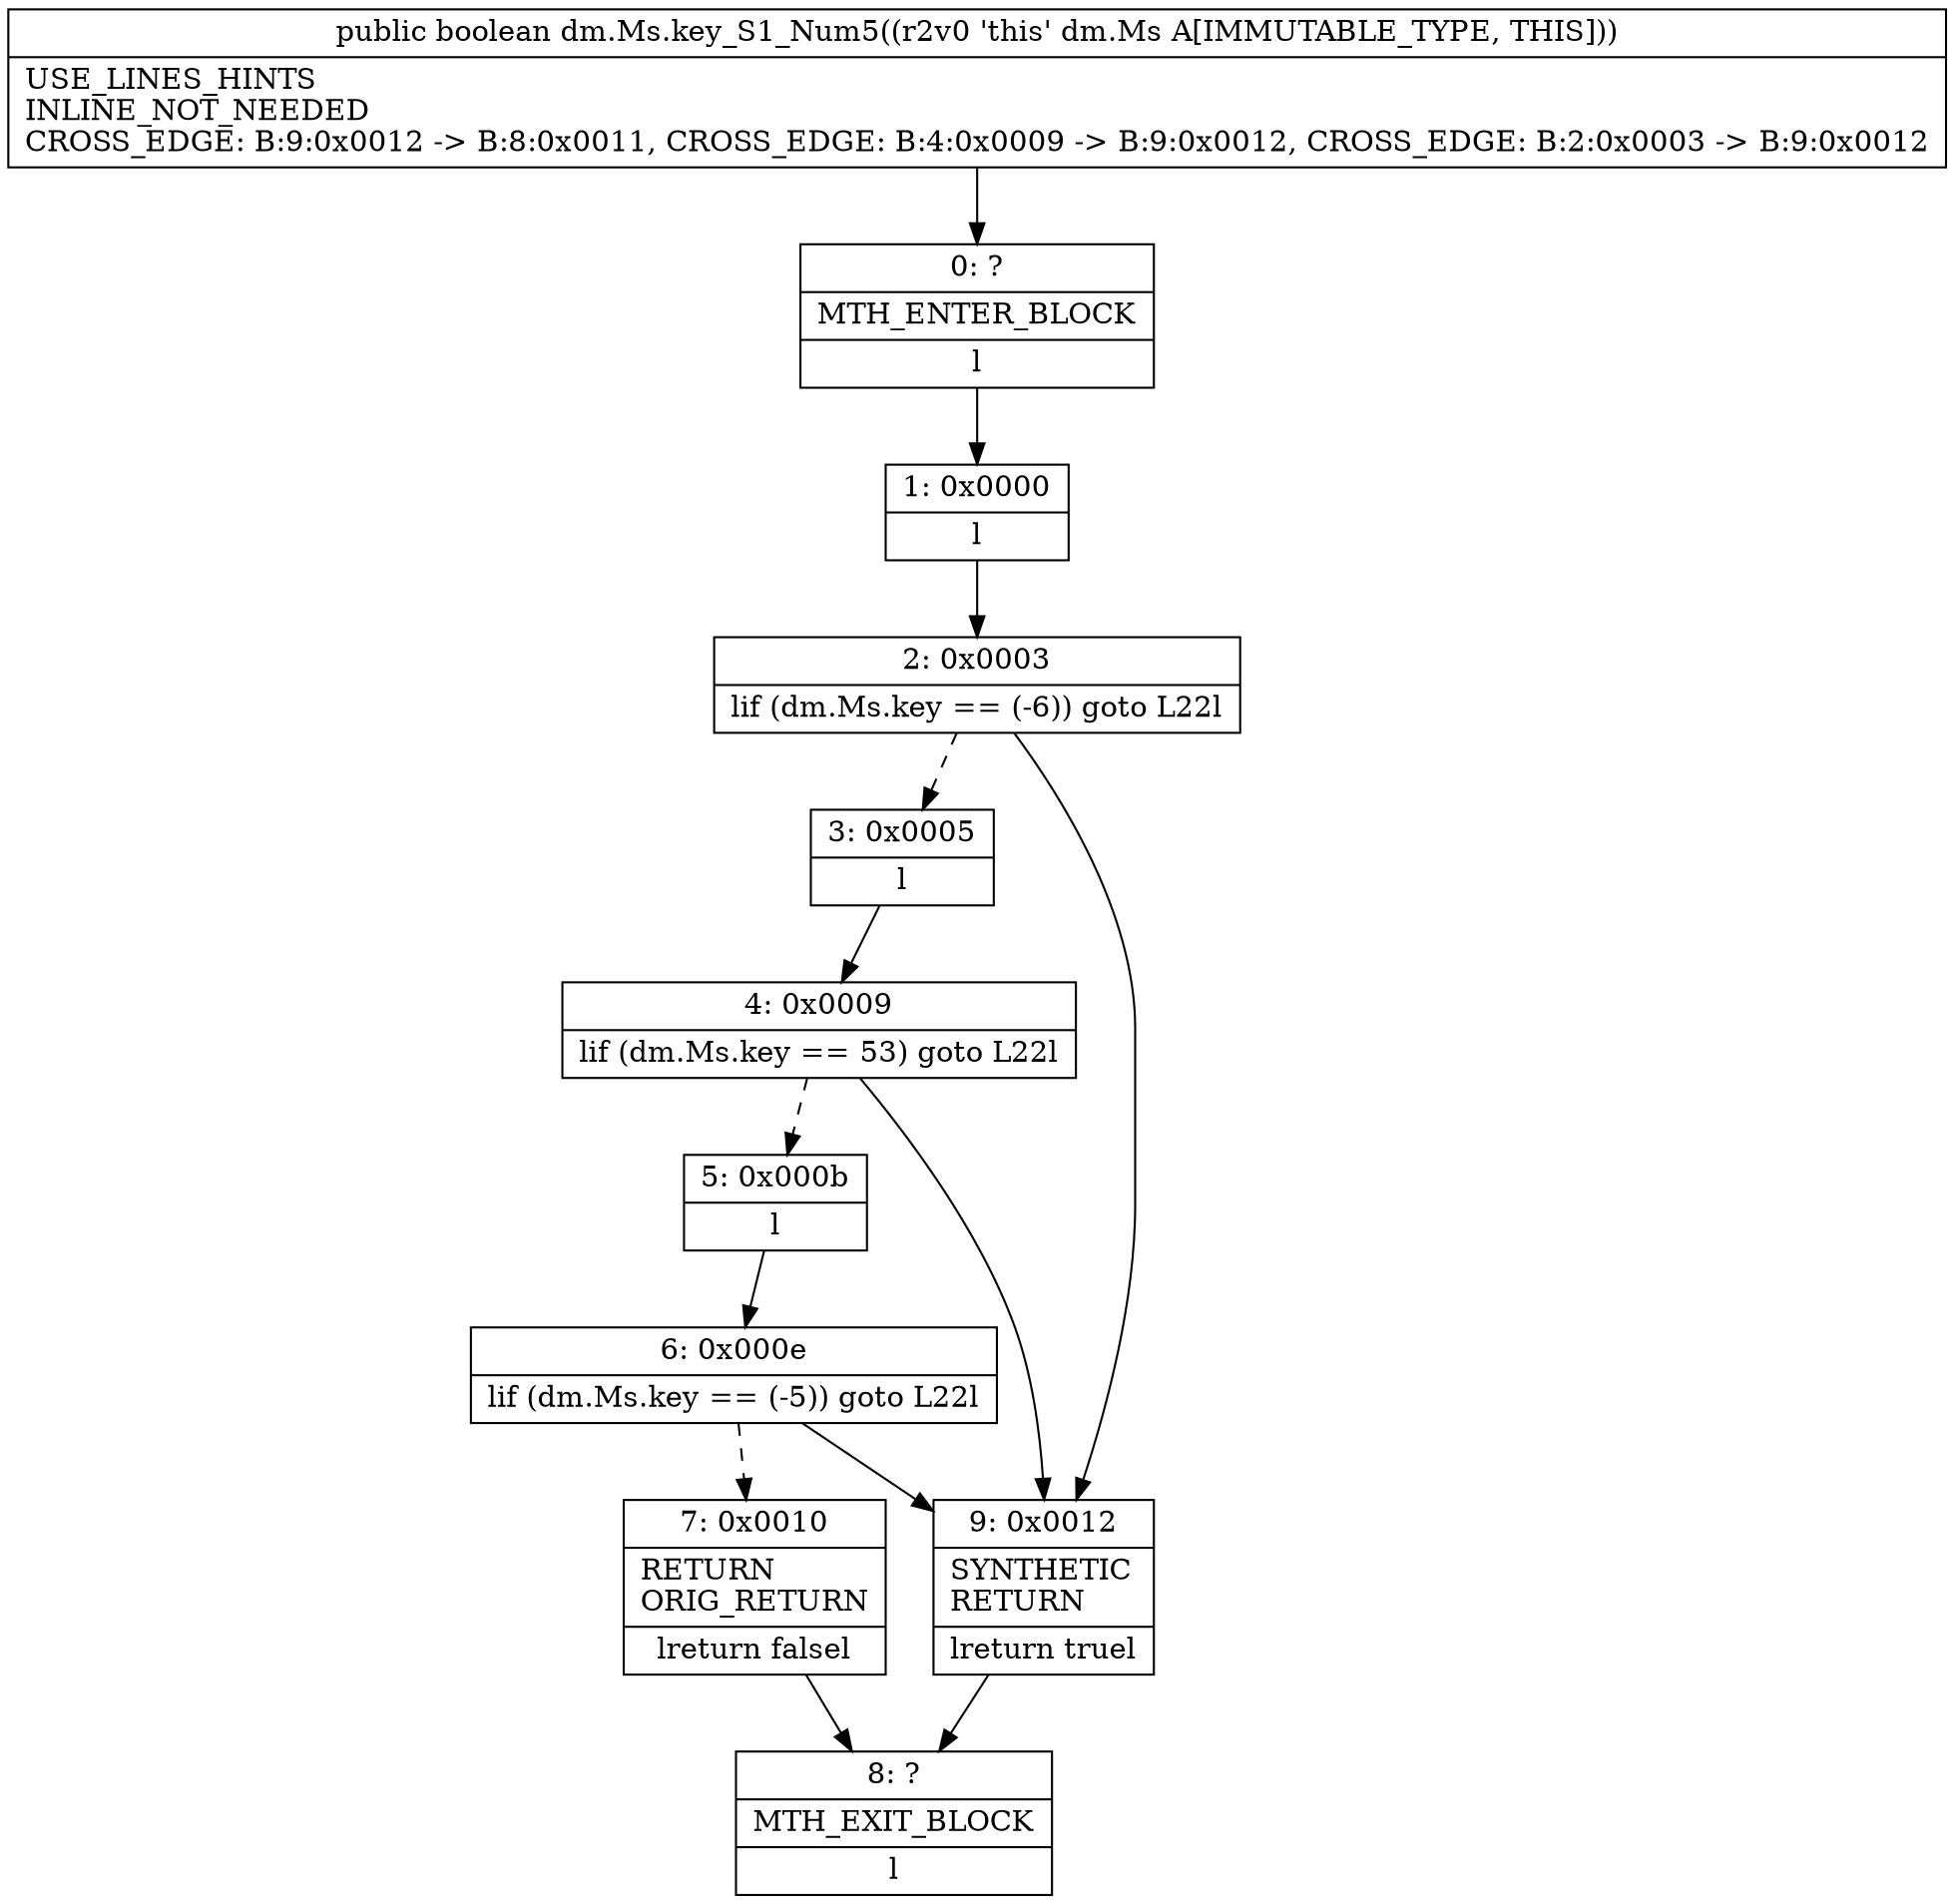 digraph "CFG fordm.Ms.key_S1_Num5()Z" {
Node_0 [shape=record,label="{0\:\ ?|MTH_ENTER_BLOCK\l|l}"];
Node_1 [shape=record,label="{1\:\ 0x0000|l}"];
Node_2 [shape=record,label="{2\:\ 0x0003|lif (dm.Ms.key == (\-6)) goto L22l}"];
Node_3 [shape=record,label="{3\:\ 0x0005|l}"];
Node_4 [shape=record,label="{4\:\ 0x0009|lif (dm.Ms.key == 53) goto L22l}"];
Node_5 [shape=record,label="{5\:\ 0x000b|l}"];
Node_6 [shape=record,label="{6\:\ 0x000e|lif (dm.Ms.key == (\-5)) goto L22l}"];
Node_7 [shape=record,label="{7\:\ 0x0010|RETURN\lORIG_RETURN\l|lreturn falsel}"];
Node_8 [shape=record,label="{8\:\ ?|MTH_EXIT_BLOCK\l|l}"];
Node_9 [shape=record,label="{9\:\ 0x0012|SYNTHETIC\lRETURN\l|lreturn truel}"];
MethodNode[shape=record,label="{public boolean dm.Ms.key_S1_Num5((r2v0 'this' dm.Ms A[IMMUTABLE_TYPE, THIS]))  | USE_LINES_HINTS\lINLINE_NOT_NEEDED\lCROSS_EDGE: B:9:0x0012 \-\> B:8:0x0011, CROSS_EDGE: B:4:0x0009 \-\> B:9:0x0012, CROSS_EDGE: B:2:0x0003 \-\> B:9:0x0012\l}"];
MethodNode -> Node_0;
Node_0 -> Node_1;
Node_1 -> Node_2;
Node_2 -> Node_3[style=dashed];
Node_2 -> Node_9;
Node_3 -> Node_4;
Node_4 -> Node_5[style=dashed];
Node_4 -> Node_9;
Node_5 -> Node_6;
Node_6 -> Node_7[style=dashed];
Node_6 -> Node_9;
Node_7 -> Node_8;
Node_9 -> Node_8;
}

